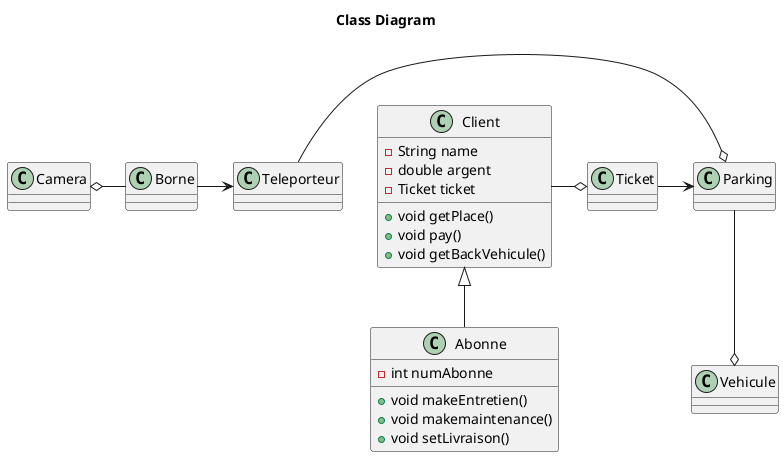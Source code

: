 @startuml

title Class Diagram


class Client {
  - String name
  - double argent
  - Ticket ticket
  +void getPlace()
  +void pay()
  +void getBackVehicule()
}

class Abonne {
  -int numAbonne
  +void makeEntretien()
  +void makemaintenance()
  +void setLivraison()
}

class Teleporteur{

}

class Parking{

}

class Borne{

}

class Camera{


}

class Vehicule{

}

class Ticket{

}

Parking --o Vehicule
Ticket -> Parking
Client -o Ticket
Client <|-- Abonne
Borne -> Teleporteur
Camera o- Borne
Teleporteur -o Parking
@enduml
